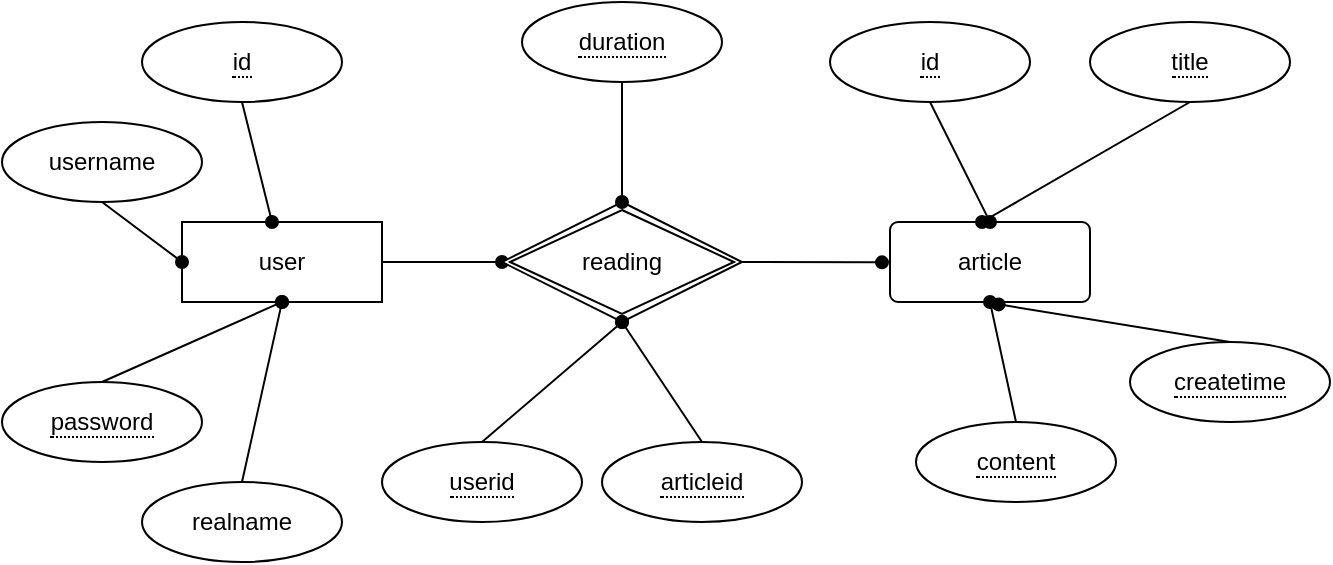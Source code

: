 <mxfile version="14.7.7" type="github">
  <diagram id="nIkWP1dEO8LnHkIpu6Ge" name="Page-1">
    <mxGraphModel dx="645" dy="428" grid="1" gridSize="10" guides="1" tooltips="1" connect="1" arrows="1" fold="1" page="1" pageScale="1" pageWidth="827" pageHeight="1169" math="0" shadow="0">
      <root>
        <mxCell id="0" />
        <mxCell id="1" parent="0" />
        <mxCell id="HdGK9FtGteFxkMYbfXeP-26" style="edgeStyle=none;rounded=0;orthogonalLoop=1;jettySize=auto;html=1;exitX=1;exitY=0.5;exitDx=0;exitDy=0;entryX=0;entryY=0.5;entryDx=0;entryDy=0;endArrow=oval;endFill=1;" edge="1" parent="1" source="HdGK9FtGteFxkMYbfXeP-3" target="HdGK9FtGteFxkMYbfXeP-25">
          <mxGeometry relative="1" as="geometry" />
        </mxCell>
        <mxCell id="HdGK9FtGteFxkMYbfXeP-3" value="user" style="whiteSpace=wrap;html=1;align=center;" vertex="1" parent="1">
          <mxGeometry x="90" y="150" width="100" height="40" as="geometry" />
        </mxCell>
        <mxCell id="HdGK9FtGteFxkMYbfXeP-7" style="rounded=0;orthogonalLoop=1;jettySize=auto;html=1;exitX=0.5;exitY=1;exitDx=0;exitDy=0;endArrow=oval;endFill=1;" edge="1" parent="1" source="HdGK9FtGteFxkMYbfXeP-4" target="HdGK9FtGteFxkMYbfXeP-3">
          <mxGeometry relative="1" as="geometry" />
        </mxCell>
        <mxCell id="HdGK9FtGteFxkMYbfXeP-4" value="&lt;span style=&quot;border-bottom: 1px dotted&quot;&gt;id&lt;/span&gt;" style="ellipse;whiteSpace=wrap;html=1;align=center;" vertex="1" parent="1">
          <mxGeometry x="70" y="50" width="100" height="40" as="geometry" />
        </mxCell>
        <mxCell id="HdGK9FtGteFxkMYbfXeP-9" style="edgeStyle=none;rounded=0;orthogonalLoop=1;jettySize=auto;html=1;exitX=0.5;exitY=1;exitDx=0;exitDy=0;entryX=0;entryY=0.5;entryDx=0;entryDy=0;endArrow=oval;endFill=1;" edge="1" parent="1" source="HdGK9FtGteFxkMYbfXeP-8" target="HdGK9FtGteFxkMYbfXeP-3">
          <mxGeometry relative="1" as="geometry" />
        </mxCell>
        <mxCell id="HdGK9FtGteFxkMYbfXeP-8" value="username&lt;br&gt;" style="ellipse;whiteSpace=wrap;html=1;align=center;" vertex="1" parent="1">
          <mxGeometry y="100" width="100" height="40" as="geometry" />
        </mxCell>
        <mxCell id="HdGK9FtGteFxkMYbfXeP-11" style="edgeStyle=none;rounded=0;orthogonalLoop=1;jettySize=auto;html=1;exitX=0.5;exitY=0;exitDx=0;exitDy=0;entryX=0.5;entryY=1;entryDx=0;entryDy=0;endArrow=oval;endFill=1;" edge="1" parent="1" source="HdGK9FtGteFxkMYbfXeP-10" target="HdGK9FtGteFxkMYbfXeP-3">
          <mxGeometry relative="1" as="geometry" />
        </mxCell>
        <mxCell id="HdGK9FtGteFxkMYbfXeP-10" value="&lt;span style=&quot;border-bottom: 1px dotted&quot;&gt;password&lt;br&gt;&lt;/span&gt;" style="ellipse;whiteSpace=wrap;html=1;align=center;" vertex="1" parent="1">
          <mxGeometry y="230" width="100" height="40" as="geometry" />
        </mxCell>
        <mxCell id="HdGK9FtGteFxkMYbfXeP-12" value="article" style="rounded=1;arcSize=10;whiteSpace=wrap;html=1;align=center;" vertex="1" parent="1">
          <mxGeometry x="444" y="150" width="100" height="40" as="geometry" />
        </mxCell>
        <mxCell id="HdGK9FtGteFxkMYbfXeP-17" style="edgeStyle=none;rounded=0;orthogonalLoop=1;jettySize=auto;html=1;exitX=0.5;exitY=1;exitDx=0;exitDy=0;entryX=0.5;entryY=0;entryDx=0;entryDy=0;endArrow=oval;endFill=1;" edge="1" parent="1" source="HdGK9FtGteFxkMYbfXeP-13" target="HdGK9FtGteFxkMYbfXeP-12">
          <mxGeometry relative="1" as="geometry" />
        </mxCell>
        <mxCell id="HdGK9FtGteFxkMYbfXeP-13" value="&lt;span style=&quot;border-bottom: 1px dotted&quot;&gt;id&lt;br&gt;&lt;/span&gt;" style="ellipse;whiteSpace=wrap;html=1;align=center;" vertex="1" parent="1">
          <mxGeometry x="414" y="50" width="100" height="40" as="geometry" />
        </mxCell>
        <mxCell id="HdGK9FtGteFxkMYbfXeP-18" style="edgeStyle=none;rounded=0;orthogonalLoop=1;jettySize=auto;html=1;exitX=0.5;exitY=1;exitDx=0;exitDy=0;endArrow=oval;endFill=1;" edge="1" parent="1" source="HdGK9FtGteFxkMYbfXeP-14">
          <mxGeometry relative="1" as="geometry">
            <mxPoint x="490" y="150" as="targetPoint" />
          </mxGeometry>
        </mxCell>
        <mxCell id="HdGK9FtGteFxkMYbfXeP-14" value="&lt;span style=&quot;border-bottom: 1px dotted&quot;&gt;title&lt;br&gt;&lt;/span&gt;" style="ellipse;whiteSpace=wrap;html=1;align=center;" vertex="1" parent="1">
          <mxGeometry x="544" y="50" width="100" height="40" as="geometry" />
        </mxCell>
        <mxCell id="HdGK9FtGteFxkMYbfXeP-23" style="edgeStyle=none;rounded=0;orthogonalLoop=1;jettySize=auto;html=1;exitX=0.5;exitY=0;exitDx=0;exitDy=0;entryX=0.543;entryY=1.03;entryDx=0;entryDy=0;entryPerimeter=0;endArrow=oval;endFill=1;" edge="1" parent="1" source="HdGK9FtGteFxkMYbfXeP-15" target="HdGK9FtGteFxkMYbfXeP-12">
          <mxGeometry relative="1" as="geometry" />
        </mxCell>
        <mxCell id="HdGK9FtGteFxkMYbfXeP-15" value="&lt;span style=&quot;border-bottom: 1px dotted&quot;&gt;createtime&lt;br&gt;&lt;/span&gt;" style="ellipse;whiteSpace=wrap;html=1;align=center;" vertex="1" parent="1">
          <mxGeometry x="564" y="210" width="100" height="40" as="geometry" />
        </mxCell>
        <mxCell id="HdGK9FtGteFxkMYbfXeP-22" style="edgeStyle=none;rounded=0;orthogonalLoop=1;jettySize=auto;html=1;exitX=0.5;exitY=0;exitDx=0;exitDy=0;entryX=0.5;entryY=1;entryDx=0;entryDy=0;endArrow=oval;endFill=1;" edge="1" parent="1" source="HdGK9FtGteFxkMYbfXeP-16" target="HdGK9FtGteFxkMYbfXeP-12">
          <mxGeometry relative="1" as="geometry" />
        </mxCell>
        <mxCell id="HdGK9FtGteFxkMYbfXeP-16" value="&lt;span style=&quot;border-bottom: 1px dotted&quot;&gt;content&lt;br&gt;&lt;/span&gt;" style="ellipse;whiteSpace=wrap;html=1;align=center;" vertex="1" parent="1">
          <mxGeometry x="457" y="250" width="100" height="40" as="geometry" />
        </mxCell>
        <mxCell id="HdGK9FtGteFxkMYbfXeP-27" style="edgeStyle=none;rounded=0;orthogonalLoop=1;jettySize=auto;html=1;exitX=1;exitY=0.5;exitDx=0;exitDy=0;endArrow=oval;endFill=1;" edge="1" parent="1" source="HdGK9FtGteFxkMYbfXeP-25">
          <mxGeometry relative="1" as="geometry">
            <mxPoint x="440" y="170.167" as="targetPoint" />
          </mxGeometry>
        </mxCell>
        <mxCell id="HdGK9FtGteFxkMYbfXeP-25" value="reading" style="shape=rhombus;double=1;perimeter=rhombusPerimeter;whiteSpace=wrap;html=1;align=center;" vertex="1" parent="1">
          <mxGeometry x="250" y="140" width="120" height="60" as="geometry" />
        </mxCell>
        <mxCell id="HdGK9FtGteFxkMYbfXeP-29" style="edgeStyle=none;rounded=0;orthogonalLoop=1;jettySize=auto;html=1;exitX=0.5;exitY=1;exitDx=0;exitDy=0;entryX=0.5;entryY=0;entryDx=0;entryDy=0;endArrow=oval;endFill=1;" edge="1" parent="1" source="HdGK9FtGteFxkMYbfXeP-28" target="HdGK9FtGteFxkMYbfXeP-25">
          <mxGeometry relative="1" as="geometry" />
        </mxCell>
        <mxCell id="HdGK9FtGteFxkMYbfXeP-28" value="&lt;span style=&quot;border-bottom: 1px dotted&quot;&gt;duration&lt;br&gt;&lt;/span&gt;" style="ellipse;whiteSpace=wrap;html=1;align=center;" vertex="1" parent="1">
          <mxGeometry x="260" y="40" width="100" height="40" as="geometry" />
        </mxCell>
        <mxCell id="HdGK9FtGteFxkMYbfXeP-32" style="edgeStyle=none;rounded=0;orthogonalLoop=1;jettySize=auto;html=1;exitX=0.5;exitY=0;exitDx=0;exitDy=0;entryX=0.5;entryY=1;entryDx=0;entryDy=0;endArrow=oval;endFill=1;" edge="1" parent="1" source="HdGK9FtGteFxkMYbfXeP-30" target="HdGK9FtGteFxkMYbfXeP-25">
          <mxGeometry relative="1" as="geometry" />
        </mxCell>
        <mxCell id="HdGK9FtGteFxkMYbfXeP-30" value="&lt;span style=&quot;border-bottom: 1px dotted&quot;&gt;userid&lt;/span&gt;" style="ellipse;whiteSpace=wrap;html=1;align=center;" vertex="1" parent="1">
          <mxGeometry x="190" y="260" width="100" height="40" as="geometry" />
        </mxCell>
        <mxCell id="HdGK9FtGteFxkMYbfXeP-33" style="edgeStyle=none;rounded=0;orthogonalLoop=1;jettySize=auto;html=1;exitX=0.5;exitY=0;exitDx=0;exitDy=0;endArrow=oval;endFill=1;" edge="1" parent="1" source="HdGK9FtGteFxkMYbfXeP-31">
          <mxGeometry relative="1" as="geometry">
            <mxPoint x="310" y="200" as="targetPoint" />
          </mxGeometry>
        </mxCell>
        <mxCell id="HdGK9FtGteFxkMYbfXeP-31" value="&lt;span style=&quot;border-bottom: 1px dotted&quot;&gt;articleid&lt;/span&gt;" style="ellipse;whiteSpace=wrap;html=1;align=center;" vertex="1" parent="1">
          <mxGeometry x="300" y="260" width="100" height="40" as="geometry" />
        </mxCell>
        <mxCell id="HdGK9FtGteFxkMYbfXeP-35" style="edgeStyle=none;rounded=0;orthogonalLoop=1;jettySize=auto;html=1;exitX=0.5;exitY=0;exitDx=0;exitDy=0;endArrow=oval;endFill=1;" edge="1" parent="1" source="HdGK9FtGteFxkMYbfXeP-34">
          <mxGeometry relative="1" as="geometry">
            <mxPoint x="140" y="190" as="targetPoint" />
          </mxGeometry>
        </mxCell>
        <mxCell id="HdGK9FtGteFxkMYbfXeP-34" value="realname" style="ellipse;whiteSpace=wrap;html=1;align=center;" vertex="1" parent="1">
          <mxGeometry x="70" y="280" width="100" height="40" as="geometry" />
        </mxCell>
      </root>
    </mxGraphModel>
  </diagram>
</mxfile>
